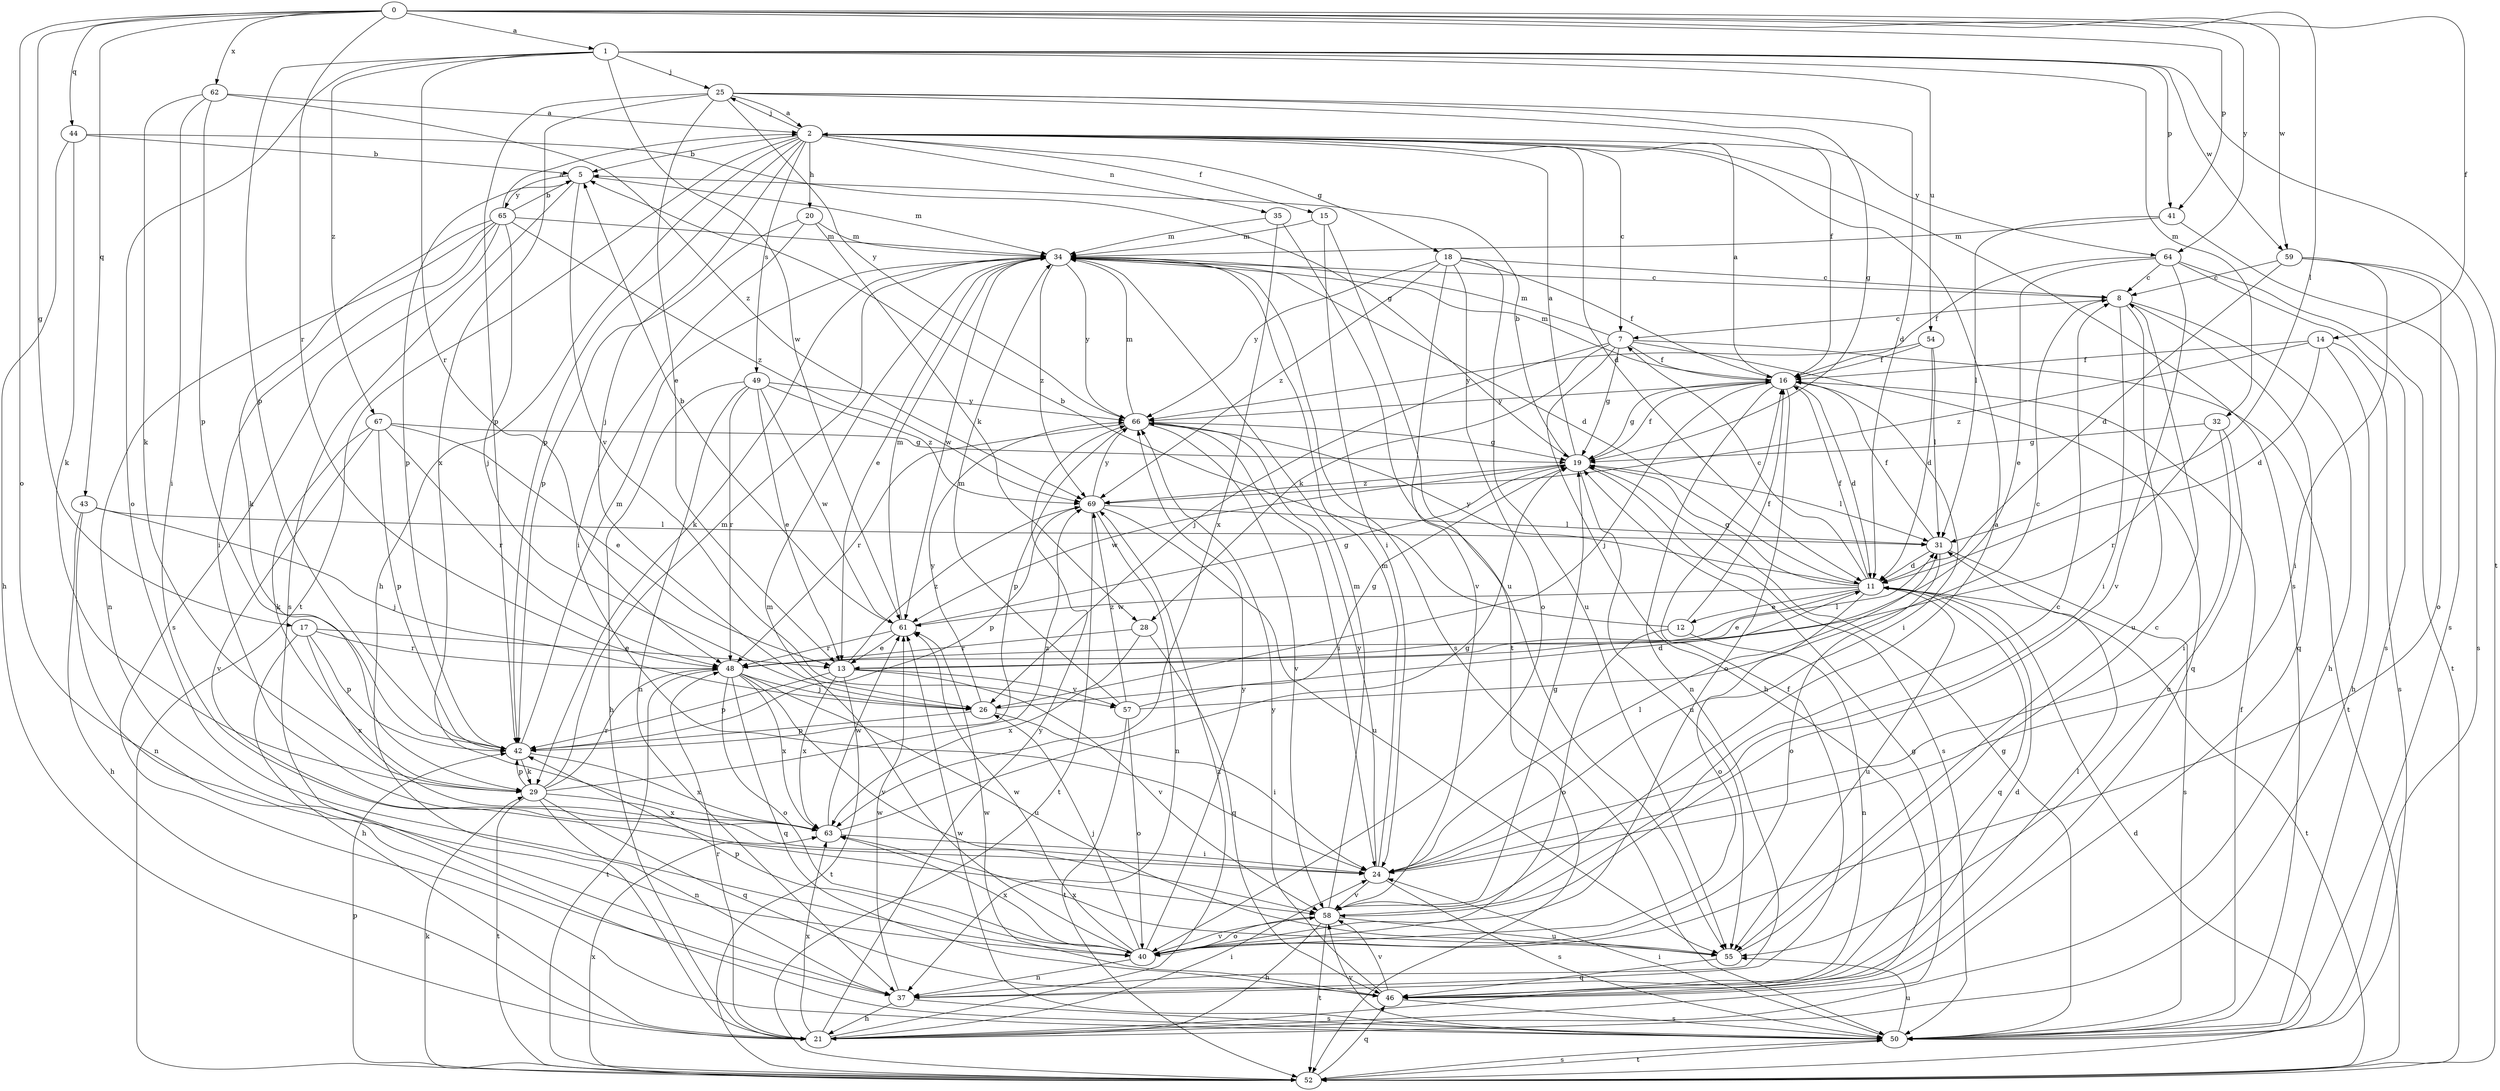 strict digraph  {
0;
1;
2;
5;
7;
8;
11;
12;
13;
14;
15;
16;
17;
18;
19;
20;
21;
24;
25;
26;
28;
29;
31;
32;
34;
35;
37;
40;
41;
42;
43;
44;
46;
48;
49;
50;
52;
54;
55;
57;
58;
59;
61;
62;
63;
64;
65;
66;
67;
69;
0 -> 1  [label=a];
0 -> 14  [label=f];
0 -> 17  [label=g];
0 -> 31  [label=l];
0 -> 40  [label=o];
0 -> 41  [label=p];
0 -> 43  [label=q];
0 -> 44  [label=q];
0 -> 48  [label=r];
0 -> 59  [label=w];
0 -> 62  [label=x];
0 -> 64  [label=y];
1 -> 25  [label=j];
1 -> 32  [label=m];
1 -> 40  [label=o];
1 -> 41  [label=p];
1 -> 42  [label=p];
1 -> 48  [label=r];
1 -> 52  [label=t];
1 -> 54  [label=u];
1 -> 59  [label=w];
1 -> 61  [label=w];
1 -> 67  [label=z];
2 -> 5  [label=b];
2 -> 7  [label=c];
2 -> 11  [label=d];
2 -> 15  [label=f];
2 -> 18  [label=g];
2 -> 20  [label=h];
2 -> 21  [label=h];
2 -> 25  [label=j];
2 -> 26  [label=j];
2 -> 35  [label=n];
2 -> 42  [label=p];
2 -> 49  [label=s];
2 -> 50  [label=s];
2 -> 52  [label=t];
2 -> 64  [label=y];
5 -> 34  [label=m];
5 -> 42  [label=p];
5 -> 50  [label=s];
5 -> 57  [label=v];
5 -> 65  [label=y];
7 -> 16  [label=f];
7 -> 19  [label=g];
7 -> 21  [label=h];
7 -> 26  [label=j];
7 -> 28  [label=k];
7 -> 34  [label=m];
7 -> 46  [label=q];
7 -> 52  [label=t];
8 -> 7  [label=c];
8 -> 21  [label=h];
8 -> 24  [label=i];
8 -> 46  [label=q];
8 -> 55  [label=u];
11 -> 7  [label=c];
11 -> 12  [label=e];
11 -> 13  [label=e];
11 -> 16  [label=f];
11 -> 19  [label=g];
11 -> 40  [label=o];
11 -> 46  [label=q];
11 -> 52  [label=t];
11 -> 55  [label=u];
11 -> 61  [label=w];
11 -> 66  [label=y];
12 -> 5  [label=b];
12 -> 16  [label=f];
12 -> 37  [label=n];
12 -> 40  [label=o];
13 -> 42  [label=p];
13 -> 52  [label=t];
13 -> 57  [label=v];
13 -> 58  [label=v];
13 -> 63  [label=x];
13 -> 69  [label=z];
14 -> 11  [label=d];
14 -> 16  [label=f];
14 -> 21  [label=h];
14 -> 50  [label=s];
14 -> 69  [label=z];
15 -> 24  [label=i];
15 -> 34  [label=m];
15 -> 52  [label=t];
16 -> 2  [label=a];
16 -> 11  [label=d];
16 -> 19  [label=g];
16 -> 24  [label=i];
16 -> 26  [label=j];
16 -> 34  [label=m];
16 -> 37  [label=n];
16 -> 40  [label=o];
16 -> 66  [label=y];
17 -> 13  [label=e];
17 -> 21  [label=h];
17 -> 42  [label=p];
17 -> 48  [label=r];
17 -> 63  [label=x];
18 -> 8  [label=c];
18 -> 16  [label=f];
18 -> 40  [label=o];
18 -> 55  [label=u];
18 -> 58  [label=v];
18 -> 66  [label=y];
18 -> 69  [label=z];
19 -> 2  [label=a];
19 -> 5  [label=b];
19 -> 16  [label=f];
19 -> 31  [label=l];
19 -> 50  [label=s];
19 -> 55  [label=u];
19 -> 61  [label=w];
19 -> 69  [label=z];
20 -> 24  [label=i];
20 -> 28  [label=k];
20 -> 34  [label=m];
20 -> 42  [label=p];
21 -> 19  [label=g];
21 -> 24  [label=i];
21 -> 48  [label=r];
21 -> 63  [label=x];
21 -> 66  [label=y];
21 -> 69  [label=z];
24 -> 31  [label=l];
24 -> 34  [label=m];
24 -> 50  [label=s];
24 -> 58  [label=v];
24 -> 66  [label=y];
25 -> 2  [label=a];
25 -> 11  [label=d];
25 -> 13  [label=e];
25 -> 16  [label=f];
25 -> 19  [label=g];
25 -> 42  [label=p];
25 -> 63  [label=x];
25 -> 66  [label=y];
26 -> 11  [label=d];
26 -> 24  [label=i];
26 -> 42  [label=p];
26 -> 66  [label=y];
28 -> 46  [label=q];
28 -> 48  [label=r];
28 -> 63  [label=x];
29 -> 34  [label=m];
29 -> 37  [label=n];
29 -> 42  [label=p];
29 -> 46  [label=q];
29 -> 48  [label=r];
29 -> 52  [label=t];
29 -> 63  [label=x];
29 -> 69  [label=z];
31 -> 11  [label=d];
31 -> 16  [label=f];
31 -> 40  [label=o];
31 -> 50  [label=s];
32 -> 19  [label=g];
32 -> 24  [label=i];
32 -> 48  [label=r];
32 -> 55  [label=u];
34 -> 8  [label=c];
34 -> 11  [label=d];
34 -> 13  [label=e];
34 -> 29  [label=k];
34 -> 50  [label=s];
34 -> 61  [label=w];
34 -> 66  [label=y];
34 -> 69  [label=z];
35 -> 34  [label=m];
35 -> 55  [label=u];
35 -> 63  [label=x];
37 -> 16  [label=f];
37 -> 21  [label=h];
37 -> 50  [label=s];
37 -> 61  [label=w];
40 -> 26  [label=j];
40 -> 34  [label=m];
40 -> 37  [label=n];
40 -> 42  [label=p];
40 -> 58  [label=v];
40 -> 61  [label=w];
40 -> 63  [label=x];
40 -> 66  [label=y];
41 -> 31  [label=l];
41 -> 34  [label=m];
41 -> 50  [label=s];
42 -> 29  [label=k];
42 -> 34  [label=m];
42 -> 63  [label=x];
43 -> 21  [label=h];
43 -> 26  [label=j];
43 -> 31  [label=l];
43 -> 37  [label=n];
44 -> 5  [label=b];
44 -> 19  [label=g];
44 -> 21  [label=h];
44 -> 29  [label=k];
46 -> 11  [label=d];
46 -> 31  [label=l];
46 -> 50  [label=s];
46 -> 58  [label=v];
46 -> 61  [label=w];
46 -> 66  [label=y];
48 -> 26  [label=j];
48 -> 31  [label=l];
48 -> 40  [label=o];
48 -> 46  [label=q];
48 -> 52  [label=t];
48 -> 55  [label=u];
48 -> 58  [label=v];
48 -> 63  [label=x];
49 -> 13  [label=e];
49 -> 21  [label=h];
49 -> 37  [label=n];
49 -> 48  [label=r];
49 -> 61  [label=w];
49 -> 66  [label=y];
49 -> 69  [label=z];
50 -> 16  [label=f];
50 -> 19  [label=g];
50 -> 24  [label=i];
50 -> 52  [label=t];
50 -> 55  [label=u];
50 -> 58  [label=v];
50 -> 61  [label=w];
52 -> 11  [label=d];
52 -> 29  [label=k];
52 -> 42  [label=p];
52 -> 46  [label=q];
52 -> 50  [label=s];
52 -> 63  [label=x];
54 -> 11  [label=d];
54 -> 16  [label=f];
54 -> 31  [label=l];
54 -> 66  [label=y];
55 -> 8  [label=c];
55 -> 46  [label=q];
55 -> 63  [label=x];
57 -> 8  [label=c];
57 -> 19  [label=g];
57 -> 34  [label=m];
57 -> 40  [label=o];
57 -> 52  [label=t];
57 -> 69  [label=z];
58 -> 2  [label=a];
58 -> 8  [label=c];
58 -> 19  [label=g];
58 -> 21  [label=h];
58 -> 34  [label=m];
58 -> 40  [label=o];
58 -> 52  [label=t];
58 -> 55  [label=u];
59 -> 8  [label=c];
59 -> 11  [label=d];
59 -> 24  [label=i];
59 -> 40  [label=o];
59 -> 50  [label=s];
61 -> 5  [label=b];
61 -> 13  [label=e];
61 -> 19  [label=g];
61 -> 34  [label=m];
61 -> 48  [label=r];
62 -> 2  [label=a];
62 -> 24  [label=i];
62 -> 29  [label=k];
62 -> 42  [label=p];
62 -> 69  [label=z];
63 -> 19  [label=g];
63 -> 24  [label=i];
63 -> 61  [label=w];
64 -> 8  [label=c];
64 -> 13  [label=e];
64 -> 16  [label=f];
64 -> 50  [label=s];
64 -> 52  [label=t];
64 -> 58  [label=v];
65 -> 2  [label=a];
65 -> 5  [label=b];
65 -> 24  [label=i];
65 -> 26  [label=j];
65 -> 29  [label=k];
65 -> 34  [label=m];
65 -> 37  [label=n];
65 -> 50  [label=s];
65 -> 69  [label=z];
66 -> 19  [label=g];
66 -> 24  [label=i];
66 -> 34  [label=m];
66 -> 42  [label=p];
66 -> 48  [label=r];
66 -> 58  [label=v];
67 -> 13  [label=e];
67 -> 19  [label=g];
67 -> 29  [label=k];
67 -> 42  [label=p];
67 -> 48  [label=r];
67 -> 58  [label=v];
69 -> 31  [label=l];
69 -> 37  [label=n];
69 -> 42  [label=p];
69 -> 52  [label=t];
69 -> 55  [label=u];
69 -> 66  [label=y];
}
